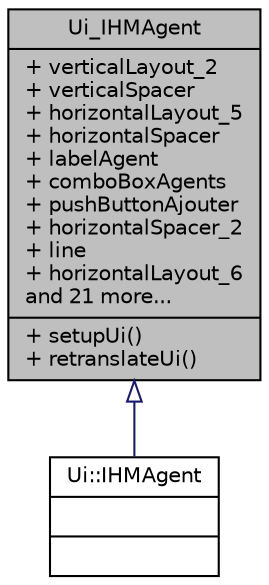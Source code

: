 digraph "Ui_IHMAgent"
{
 // LATEX_PDF_SIZE
  edge [fontname="Helvetica",fontsize="10",labelfontname="Helvetica",labelfontsize="10"];
  node [fontname="Helvetica",fontsize="10",shape=record];
  Node1 [label="{Ui_IHMAgent\n|+ verticalLayout_2\l+ verticalSpacer\l+ horizontalLayout_5\l+ horizontalSpacer\l+ labelAgent\l+ comboBoxAgents\l+ pushButtonAjouter\l+ horizontalSpacer_2\l+ line\l+ horizontalLayout_6\land 21 more...\l|+ setupUi()\l+ retranslateUi()\l}",height=0.2,width=0.4,color="black", fillcolor="grey75", style="filled", fontcolor="black",tooltip=" "];
  Node1 -> Node2 [dir="back",color="midnightblue",fontsize="10",style="solid",arrowtail="onormal",fontname="Helvetica"];
  Node2 [label="{Ui::IHMAgent\n||}",height=0.2,width=0.4,color="black", fillcolor="white", style="filled",URL="$class_ui_1_1_i_h_m_agent.html",tooltip=" "];
}
